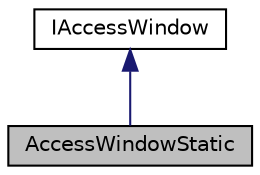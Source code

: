 digraph "AccessWindowStatic"
{
 // LATEX_PDF_SIZE
  edge [fontname="Helvetica",fontsize="10",labelfontname="Helvetica",labelfontsize="10"];
  node [fontname="Helvetica",fontsize="10",shape=record];
  Node1 [label="AccessWindowStatic",height=0.2,width=0.4,color="black", fillcolor="grey75", style="filled", fontcolor="black",tooltip="Implementation of a static rectangular access pattern."];
  Node2 -> Node1 [dir="back",color="midnightblue",fontsize="10",style="solid",fontname="Helvetica"];
  Node2 [label="IAccessWindow",height=0.2,width=0.4,color="black", fillcolor="white", style="filled",URL="$classarm__compute_1_1_i_access_window.xhtml",tooltip="Interface describing methods to update access window and padding based on kernel parameters."];
}
